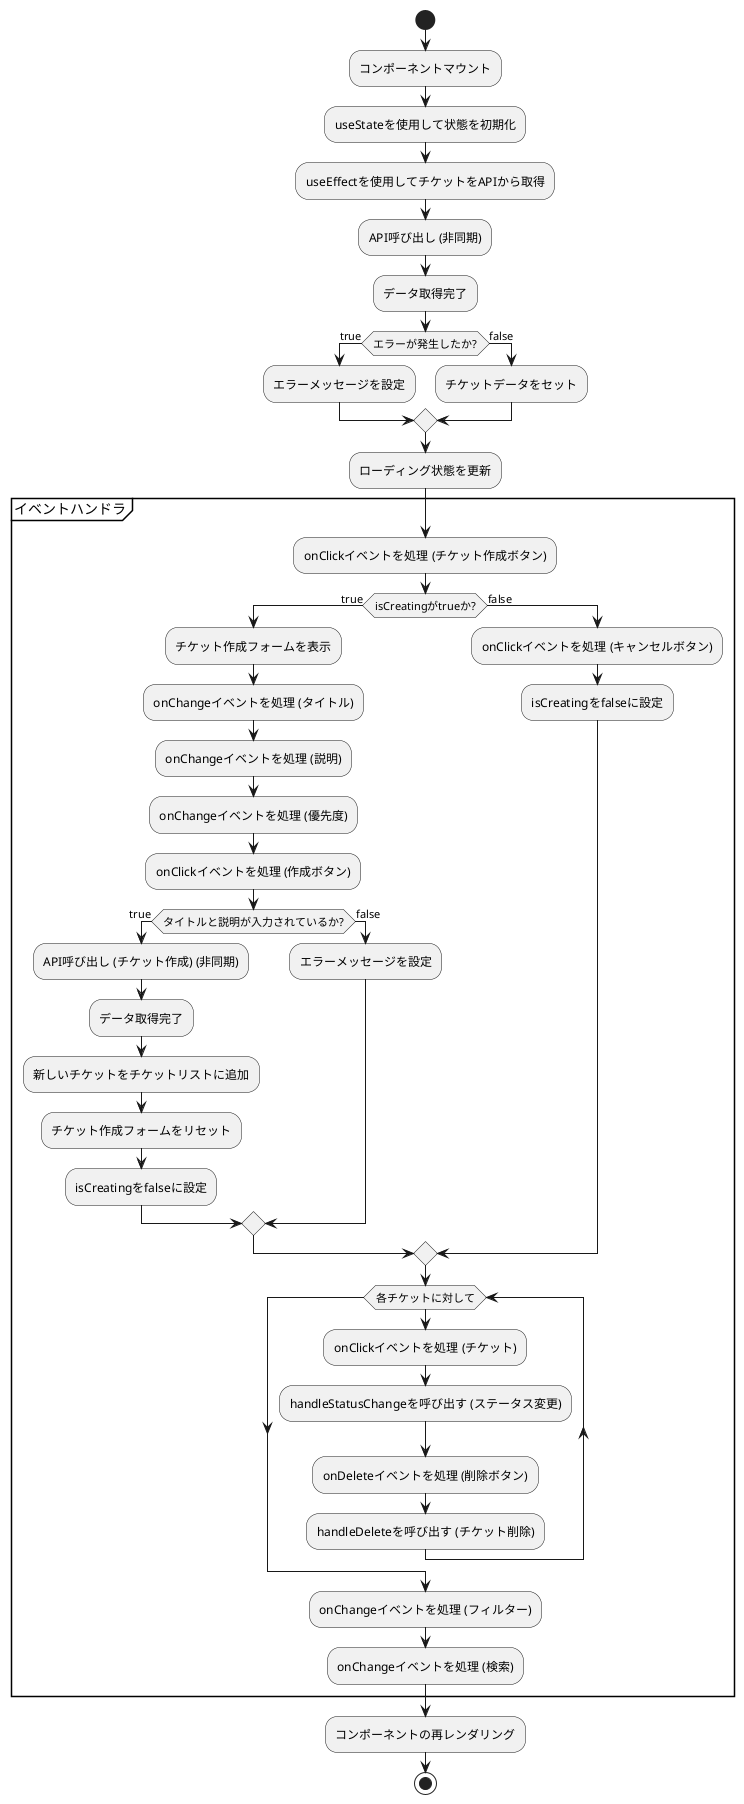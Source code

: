 @startuml
|App|
start
:コンポーネントマウント;
:useStateを使用して状態を初期化;
:useEffectを使用してチケットをAPIから取得;
:API呼び出し (非同期);
:データ取得完了;
if (エラーが発生したか?) then (true)
  :エラーメッセージを設定;
else (false)
  :チケットデータをセット;
endif
:ローディング状態を更新;

group イベントハンドラ
  :onClickイベントを処理 (チケット作成ボタン);
  if (isCreatingがtrueか?) then (true)
    :チケット作成フォームを表示;
    :onChangeイベントを処理 (タイトル);
    :onChangeイベントを処理 (説明);
    :onChangeイベントを処理 (優先度);
    :onClickイベントを処理 (作成ボタン);
    if (タイトルと説明が入力されているか?) then (true)
      :API呼び出し (チケット作成) (非同期);
      :データ取得完了;
      :新しいチケットをチケットリストに追加;
      :チケット作成フォームをリセット;
      :isCreatingをfalseに設定;
    else (false)
      :エラーメッセージを設定;
    endif
  else (false)
    :onClickイベントを処理 (キャンセルボタン);
    :isCreatingをfalseに設定;
  endif

  while (各チケットに対して)
    :onClickイベントを処理 (チケット);
    :handleStatusChangeを呼び出す (ステータス変更);
    :onDeleteイベントを処理 (削除ボタン);
    :handleDeleteを呼び出す (チケット削除);
  endwhile

  :onChangeイベントを処理 (フィルター);
  :onChangeイベントを処理 (検索);
end group

:コンポーネントの再レンダリング;
stop
@enduml